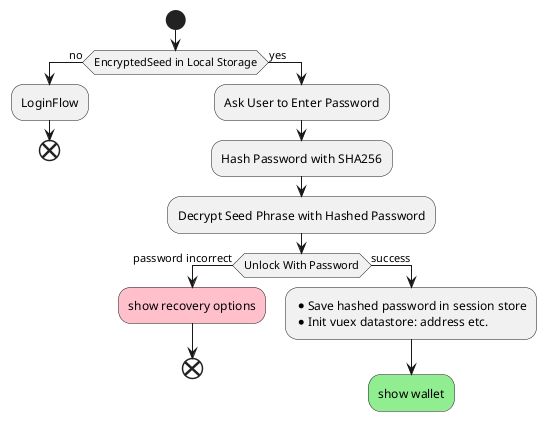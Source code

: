@startuml
start
if(EncryptedSeed in Local Storage) then (no)
    :LoginFlow;
    end;
else (yes)
	:Ask User to Enter Password;
    :Hash Password with SHA256;
    :Decrypt Seed Phrase with Hashed Password;
    if(Unlock With Password) then (password incorrect)
        #pink:show recovery options;
        end;
    else (success)

        :* Save hashed password in session store
        * Init vuex datastore: address etc.;
        #lightgreen:show wallet;
        kill;
    endif

endif
@enduml
